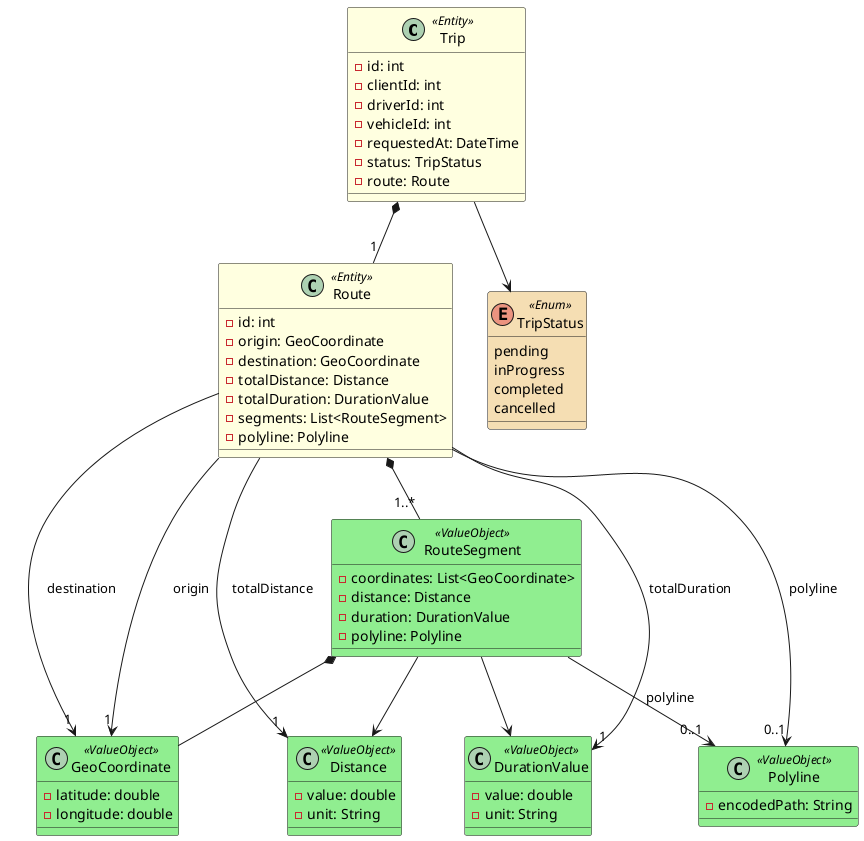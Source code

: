 @startuml Trip-Management-Mobile-Domain-Classes
' ========================
' Stereotypes colors
' ========================
skinparam class {
    BackgroundColor<<Entity>> LightYellow
    BackgroundColor<<ValueObject>> LightGreen
    BackgroundColor<<Enum>> Wheat
}

' ========================
' Entities
' ========================
class Trip <<Entity>> {
  - id: int
  - clientId: int
  - driverId: int
  - vehicleId: int
  - requestedAt: DateTime
  - status: TripStatus
  - route: Route
}

class Route <<Entity>> {
  - id: int
  - origin: GeoCoordinate
  - destination: GeoCoordinate
  - totalDistance: Distance
  - totalDuration: DurationValue
  - segments: List<RouteSegment>
  - polyline: Polyline
}

' ========================
' Value Objects
' ========================
class GeoCoordinate <<ValueObject>> {
  - latitude: double
  - longitude: double
}

class RouteSegment <<ValueObject>> {
  - coordinates: List<GeoCoordinate>
  - distance: Distance
  - duration: DurationValue
  - polyline: Polyline
}

class Distance <<ValueObject>> {
  - value: double
  - unit: String
}

class DurationValue <<ValueObject>> {
  - value: double
  - unit: String
}

class Polyline <<ValueObject>> {
  - encodedPath: String
}

enum TripStatus <<Enum>> {
  pending
  inProgress
  completed
  cancelled
}

' ========================
' Relationships
' ========================
Trip *-- "1" Route
Trip --> TripStatus

Route *-- "1..*" RouteSegment
Route --> "1" GeoCoordinate : origin
Route --> "1" GeoCoordinate : destination
Route --> "1" Distance : totalDistance
Route --> "1" DurationValue : totalDuration
Route --> "0..1" Polyline : polyline

RouteSegment *-- GeoCoordinate
RouteSegment --> Distance
RouteSegment --> DurationValue
RouteSegment --> "0..1" Polyline : polyline
@enduml
